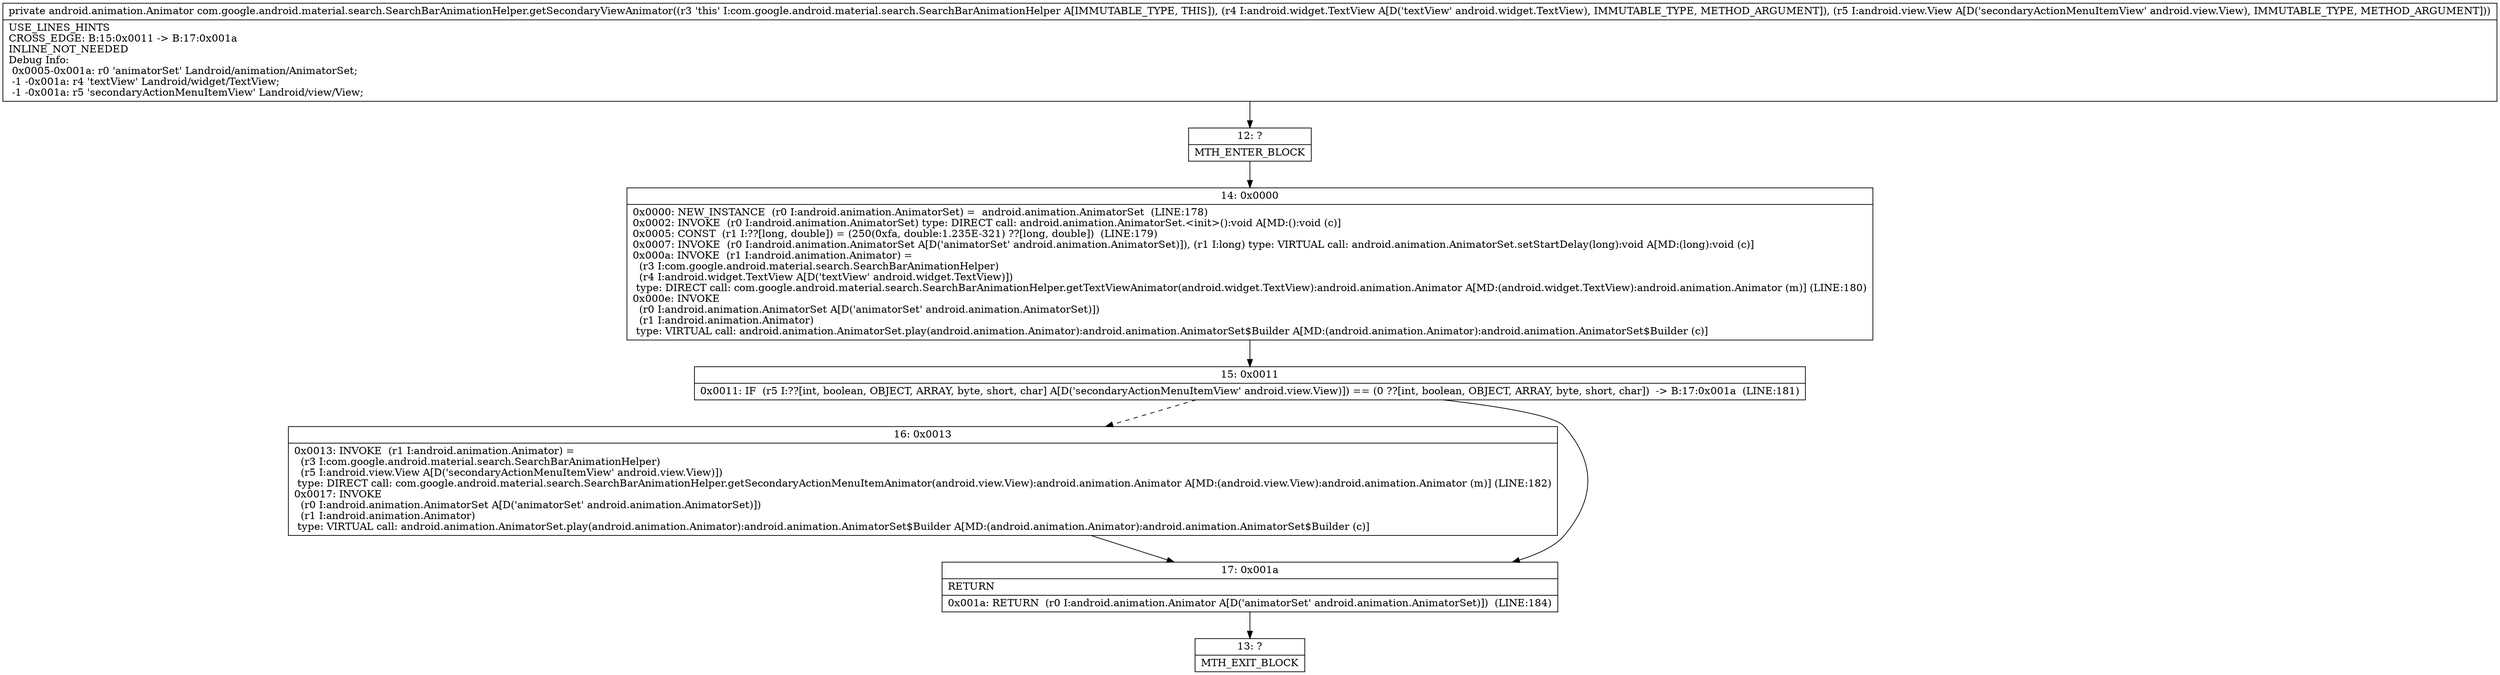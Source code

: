 digraph "CFG forcom.google.android.material.search.SearchBarAnimationHelper.getSecondaryViewAnimator(Landroid\/widget\/TextView;Landroid\/view\/View;)Landroid\/animation\/Animator;" {
Node_12 [shape=record,label="{12\:\ ?|MTH_ENTER_BLOCK\l}"];
Node_14 [shape=record,label="{14\:\ 0x0000|0x0000: NEW_INSTANCE  (r0 I:android.animation.AnimatorSet) =  android.animation.AnimatorSet  (LINE:178)\l0x0002: INVOKE  (r0 I:android.animation.AnimatorSet) type: DIRECT call: android.animation.AnimatorSet.\<init\>():void A[MD:():void (c)]\l0x0005: CONST  (r1 I:??[long, double]) = (250(0xfa, double:1.235E\-321) ??[long, double])  (LINE:179)\l0x0007: INVOKE  (r0 I:android.animation.AnimatorSet A[D('animatorSet' android.animation.AnimatorSet)]), (r1 I:long) type: VIRTUAL call: android.animation.AnimatorSet.setStartDelay(long):void A[MD:(long):void (c)]\l0x000a: INVOKE  (r1 I:android.animation.Animator) = \l  (r3 I:com.google.android.material.search.SearchBarAnimationHelper)\l  (r4 I:android.widget.TextView A[D('textView' android.widget.TextView)])\l type: DIRECT call: com.google.android.material.search.SearchBarAnimationHelper.getTextViewAnimator(android.widget.TextView):android.animation.Animator A[MD:(android.widget.TextView):android.animation.Animator (m)] (LINE:180)\l0x000e: INVOKE  \l  (r0 I:android.animation.AnimatorSet A[D('animatorSet' android.animation.AnimatorSet)])\l  (r1 I:android.animation.Animator)\l type: VIRTUAL call: android.animation.AnimatorSet.play(android.animation.Animator):android.animation.AnimatorSet$Builder A[MD:(android.animation.Animator):android.animation.AnimatorSet$Builder (c)]\l}"];
Node_15 [shape=record,label="{15\:\ 0x0011|0x0011: IF  (r5 I:??[int, boolean, OBJECT, ARRAY, byte, short, char] A[D('secondaryActionMenuItemView' android.view.View)]) == (0 ??[int, boolean, OBJECT, ARRAY, byte, short, char])  \-\> B:17:0x001a  (LINE:181)\l}"];
Node_16 [shape=record,label="{16\:\ 0x0013|0x0013: INVOKE  (r1 I:android.animation.Animator) = \l  (r3 I:com.google.android.material.search.SearchBarAnimationHelper)\l  (r5 I:android.view.View A[D('secondaryActionMenuItemView' android.view.View)])\l type: DIRECT call: com.google.android.material.search.SearchBarAnimationHelper.getSecondaryActionMenuItemAnimator(android.view.View):android.animation.Animator A[MD:(android.view.View):android.animation.Animator (m)] (LINE:182)\l0x0017: INVOKE  \l  (r0 I:android.animation.AnimatorSet A[D('animatorSet' android.animation.AnimatorSet)])\l  (r1 I:android.animation.Animator)\l type: VIRTUAL call: android.animation.AnimatorSet.play(android.animation.Animator):android.animation.AnimatorSet$Builder A[MD:(android.animation.Animator):android.animation.AnimatorSet$Builder (c)]\l}"];
Node_17 [shape=record,label="{17\:\ 0x001a|RETURN\l|0x001a: RETURN  (r0 I:android.animation.Animator A[D('animatorSet' android.animation.AnimatorSet)])  (LINE:184)\l}"];
Node_13 [shape=record,label="{13\:\ ?|MTH_EXIT_BLOCK\l}"];
MethodNode[shape=record,label="{private android.animation.Animator com.google.android.material.search.SearchBarAnimationHelper.getSecondaryViewAnimator((r3 'this' I:com.google.android.material.search.SearchBarAnimationHelper A[IMMUTABLE_TYPE, THIS]), (r4 I:android.widget.TextView A[D('textView' android.widget.TextView), IMMUTABLE_TYPE, METHOD_ARGUMENT]), (r5 I:android.view.View A[D('secondaryActionMenuItemView' android.view.View), IMMUTABLE_TYPE, METHOD_ARGUMENT]))  | USE_LINES_HINTS\lCROSS_EDGE: B:15:0x0011 \-\> B:17:0x001a\lINLINE_NOT_NEEDED\lDebug Info:\l  0x0005\-0x001a: r0 'animatorSet' Landroid\/animation\/AnimatorSet;\l  \-1 \-0x001a: r4 'textView' Landroid\/widget\/TextView;\l  \-1 \-0x001a: r5 'secondaryActionMenuItemView' Landroid\/view\/View;\l}"];
MethodNode -> Node_12;Node_12 -> Node_14;
Node_14 -> Node_15;
Node_15 -> Node_16[style=dashed];
Node_15 -> Node_17;
Node_16 -> Node_17;
Node_17 -> Node_13;
}

